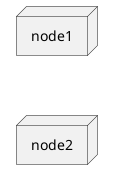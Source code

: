 {
  "sha1": "i6s5r19dasaspzpocyqq19nx23dquvl",
  "insertion": {
    "when": "2024-06-03T18:59:30.387Z",
    "url": "https://forum.plantuml.net/12844/please-allow-%23transparent-synonym-%2300000000-activity-diagram?show=12885#c12885",
    "user": "plantuml@gmail.com"
  }
}
@startuml
node node1
  node node2

  node1 -[#transparent]- node2
@enduml
